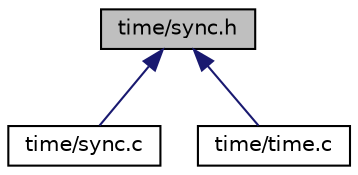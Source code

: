digraph "time/sync.h"
{
 // INTERACTIVE_SVG=YES
 // LATEX_PDF_SIZE
  bgcolor="transparent";
  edge [fontname="Helvetica",fontsize="10",labelfontname="Helvetica",labelfontsize="10"];
  node [fontname="Helvetica",fontsize="10",shape=record];
  Node1 [label="time/sync.h",height=0.2,width=0.4,color="black", fillcolor="grey75", style="filled", fontcolor="black",tooltip="Time synchonization functions for embebedded systems."];
  Node1 -> Node2 [dir="back",color="midnightblue",fontsize="10",style="solid",fontname="Helvetica"];
  Node2 [label="time/sync.c",height=0.2,width=0.4,color="black",URL="$sync_8c.html",tooltip="Time synchonization function implementations."];
  Node1 -> Node3 [dir="back",color="midnightblue",fontsize="10",style="solid",fontname="Helvetica"];
  Node3 [label="time/time.c",height=0.2,width=0.4,color="black",URL="$time_8c.html",tooltip="Time related function implementations."];
}
